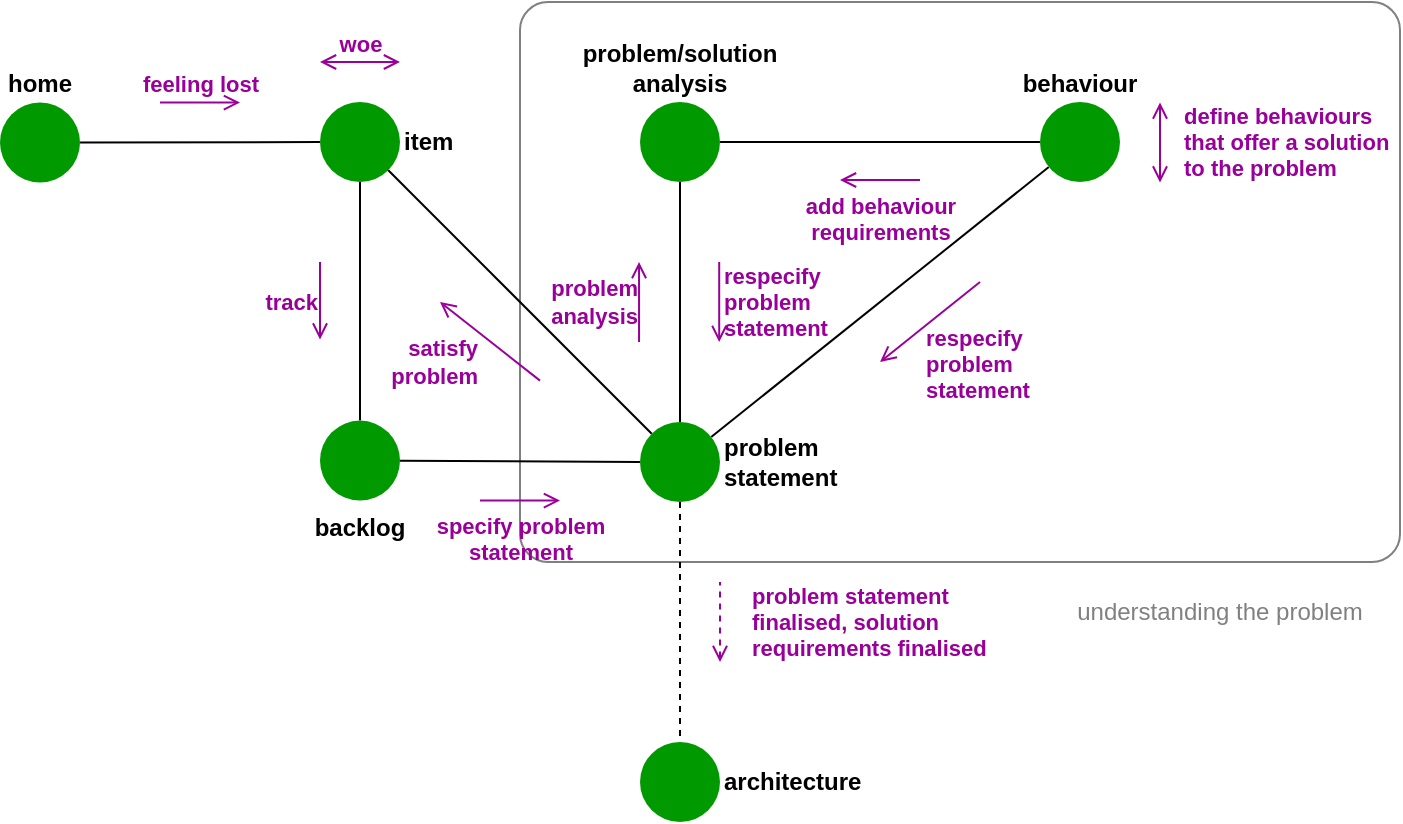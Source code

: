 <mxfile>
    <diagram id="lGy_aRZlCkoorKvYk23n" name="problem-analysis-flow">
        <mxGraphModel dx="3707" dy="5242" grid="1" gridSize="10" guides="1" tooltips="1" connect="1" arrows="1" fold="1" page="1" pageScale="1" pageWidth="3300" pageHeight="4681" math="0" shadow="0">
            <root>
                <mxCell id="0"/>
                <mxCell id="1" parent="0"/>
                <mxCell id="20" value="" style="rounded=1;whiteSpace=wrap;html=1;fontColor=#FFFF00;fillColor=default;strokeColor=#808080;arcSize=5;" parent="1" vertex="1">
                    <mxGeometry x="220" y="-90" width="440" height="280" as="geometry"/>
                </mxCell>
                <mxCell id="8" style="edgeStyle=none;html=1;endArrow=none;endFill=0;fontStyle=1" parent="1" source="2" target="4" edge="1">
                    <mxGeometry relative="1" as="geometry"/>
                </mxCell>
                <mxCell id="2" value="&lt;b&gt;home&lt;/b&gt;" style="ellipse;whiteSpace=wrap;html=1;aspect=fixed;strokeColor=none;fillColor=#009900;verticalAlign=bottom;labelPosition=center;verticalLabelPosition=top;align=center;" parent="1" vertex="1">
                    <mxGeometry x="-40" y="-39.72" width="40" height="40" as="geometry"/>
                </mxCell>
                <mxCell id="9" style="edgeStyle=none;html=1;endArrow=none;endFill=0;fontStyle=1" parent="1" source="4" target="29" edge="1">
                    <mxGeometry relative="1" as="geometry"/>
                </mxCell>
                <mxCell id="4" value="&lt;b&gt;item&lt;/b&gt;" style="ellipse;whiteSpace=wrap;html=1;aspect=fixed;strokeColor=none;fillColor=#009900;verticalAlign=middle;labelPosition=right;verticalLabelPosition=middle;align=left;" parent="1" vertex="1">
                    <mxGeometry x="120" y="-40" width="40" height="40" as="geometry"/>
                </mxCell>
                <mxCell id="10" style="edgeStyle=none;html=1;endArrow=none;endFill=0;fontStyle=1" parent="1" source="5" target="6" edge="1">
                    <mxGeometry relative="1" as="geometry"/>
                </mxCell>
                <mxCell id="15" style="edgeStyle=none;html=1;endArrow=none;endFill=0;dashed=1;fontStyle=1" parent="1" source="5" target="13" edge="1">
                    <mxGeometry relative="1" as="geometry"/>
                </mxCell>
                <mxCell id="34" style="edgeStyle=none;html=1;startArrow=none;startFill=0;endArrow=none;endFill=0;" parent="1" source="5" target="4" edge="1">
                    <mxGeometry relative="1" as="geometry"/>
                </mxCell>
                <mxCell id="5" value="&lt;b&gt;problem&lt;br&gt;statement&lt;br&gt;&lt;/b&gt;" style="ellipse;whiteSpace=wrap;html=1;aspect=fixed;strokeColor=none;fillColor=#009900;verticalAlign=middle;labelPosition=right;verticalLabelPosition=middle;align=left;" parent="1" vertex="1">
                    <mxGeometry x="280" y="120" width="40" height="40" as="geometry"/>
                </mxCell>
                <mxCell id="11" style="edgeStyle=none;html=1;endArrow=none;endFill=0;fontStyle=1" parent="1" source="6" target="7" edge="1">
                    <mxGeometry relative="1" as="geometry"/>
                </mxCell>
                <mxCell id="6" value="&lt;b&gt;problem/solution&lt;br&gt;analysis&lt;br&gt;&lt;/b&gt;" style="ellipse;whiteSpace=wrap;html=1;aspect=fixed;strokeColor=none;fillColor=#009900;verticalAlign=bottom;labelPosition=center;verticalLabelPosition=top;align=center;" parent="1" vertex="1">
                    <mxGeometry x="280" y="-40" width="40" height="40" as="geometry"/>
                </mxCell>
                <mxCell id="12" style="edgeStyle=none;html=1;endArrow=none;endFill=0;fontStyle=1" parent="1" source="7" target="5" edge="1">
                    <mxGeometry relative="1" as="geometry"/>
                </mxCell>
                <mxCell id="7" value="&lt;b&gt;behaviour&lt;br&gt;&lt;/b&gt;" style="ellipse;whiteSpace=wrap;html=1;aspect=fixed;strokeColor=none;fillColor=#009900;verticalAlign=bottom;labelPosition=center;verticalLabelPosition=top;align=center;" parent="1" vertex="1">
                    <mxGeometry x="480" y="-40" width="40" height="40" as="geometry"/>
                </mxCell>
                <mxCell id="13" value="&lt;b&gt;architecture&lt;br&gt;&lt;/b&gt;" style="ellipse;whiteSpace=wrap;html=1;aspect=fixed;strokeColor=none;fillColor=#009900;verticalAlign=middle;labelPosition=right;verticalLabelPosition=middle;align=left;" parent="1" vertex="1">
                    <mxGeometry x="280" y="280" width="40" height="40" as="geometry"/>
                </mxCell>
                <mxCell id="17" value="feeling lost" style="endArrow=open;html=1;endFill=0;verticalAlign=bottom;labelBackgroundColor=none;fontColor=#990099;strokeColor=#990099;fontStyle=1" parent="1" edge="1">
                    <mxGeometry width="50" height="50" relative="1" as="geometry">
                        <mxPoint x="40" y="-39.72" as="sourcePoint"/>
                        <mxPoint x="80" y="-39.72" as="targetPoint"/>
                    </mxGeometry>
                </mxCell>
                <mxCell id="18" value="woe" style="endArrow=open;html=1;endFill=0;verticalAlign=bottom;labelBackgroundColor=none;fontColor=#990099;strokeColor=#990099;startArrow=open;startFill=0;fontStyle=1;labelPosition=center;verticalLabelPosition=top;align=center;" parent="1" edge="1">
                    <mxGeometry width="50" height="50" relative="1" as="geometry">
                        <mxPoint x="120" y="-60" as="sourcePoint"/>
                        <mxPoint x="160" y="-60" as="targetPoint"/>
                    </mxGeometry>
                </mxCell>
                <mxCell id="19" value="track" style="endArrow=open;html=1;endFill=0;verticalAlign=middle;labelBackgroundColor=none;fontColor=#990099;strokeColor=#990099;fontStyle=1;labelPosition=left;verticalLabelPosition=middle;align=right;" parent="1" edge="1">
                    <mxGeometry width="50" height="50" relative="1" as="geometry">
                        <mxPoint x="120" y="40" as="sourcePoint"/>
                        <mxPoint x="120" y="78.74" as="targetPoint"/>
                    </mxGeometry>
                </mxCell>
                <mxCell id="22" value="understanding the problem" style="text;html=1;strokeColor=none;fillColor=none;align=center;verticalAlign=middle;whiteSpace=wrap;rounded=0;dashed=1;fontColor=#808080;rotation=0;" parent="1" vertex="1">
                    <mxGeometry x="490" y="200" width="160" height="30" as="geometry"/>
                </mxCell>
                <mxCell id="23" value="specify&amp;nbsp;problem&lt;br&gt;statement" style="endArrow=open;html=1;endFill=0;verticalAlign=top;labelBackgroundColor=none;fontColor=#990099;strokeColor=#990099;startArrow=none;startFill=0;labelPosition=center;verticalLabelPosition=bottom;align=center;fontStyle=1" parent="1" edge="1">
                    <mxGeometry width="50" height="50" relative="1" as="geometry">
                        <mxPoint x="200" y="159.31" as="sourcePoint"/>
                        <mxPoint x="240" y="159.31" as="targetPoint"/>
                    </mxGeometry>
                </mxCell>
                <mxCell id="24" value="problem&lt;br&gt;analysis" style="endArrow=open;html=1;endFill=0;verticalAlign=middle;labelBackgroundColor=none;fontColor=#990099;strokeColor=#990099;labelPosition=left;verticalLabelPosition=middle;align=right;fontStyle=1" parent="1" edge="1">
                    <mxGeometry width="50" height="50" relative="1" as="geometry">
                        <mxPoint x="279.52" y="80" as="sourcePoint"/>
                        <mxPoint x="279.52" y="40" as="targetPoint"/>
                    </mxGeometry>
                </mxCell>
                <mxCell id="25" value="define behaviours&lt;br&gt;that offer a solution&lt;br&gt;to the problem" style="endArrow=open;html=1;endFill=0;verticalAlign=middle;labelBackgroundColor=none;fontColor=#990099;strokeColor=#990099;fontStyle=1;labelPosition=right;verticalLabelPosition=middle;align=left;startArrow=open;startFill=0;" parent="1" edge="1">
                    <mxGeometry y="10" width="50" height="50" relative="1" as="geometry">
                        <mxPoint x="540" y="-39.72" as="sourcePoint"/>
                        <mxPoint x="540" y="0.28" as="targetPoint"/>
                        <mxPoint as="offset"/>
                    </mxGeometry>
                </mxCell>
                <mxCell id="26" value="respecify&lt;br&gt;problem&amp;nbsp;&lt;br&gt;statement" style="endArrow=none;html=1;endFill=0;verticalAlign=middle;labelBackgroundColor=none;fontColor=#990099;strokeColor=#990099;labelPosition=right;verticalLabelPosition=middle;align=left;startArrow=open;startFill=0;fontStyle=1" parent="1" edge="1">
                    <mxGeometry width="50" height="50" relative="1" as="geometry">
                        <mxPoint x="319.6" y="80" as="sourcePoint"/>
                        <mxPoint x="319.6" y="40" as="targetPoint"/>
                    </mxGeometry>
                </mxCell>
                <mxCell id="27" value="respecify&lt;br&gt;problem&amp;nbsp;&lt;br&gt;statement" style="endArrow=none;html=1;endFill=0;verticalAlign=middle;labelBackgroundColor=none;fontColor=#990099;strokeColor=#990099;labelPosition=right;verticalLabelPosition=middle;align=left;startArrow=open;startFill=0;fontStyle=1" parent="1" edge="1">
                    <mxGeometry x="-0.5" y="-14" width="50" height="50" relative="1" as="geometry">
                        <mxPoint x="400" y="90" as="sourcePoint"/>
                        <mxPoint x="450" y="50" as="targetPoint"/>
                        <mxPoint as="offset"/>
                    </mxGeometry>
                </mxCell>
                <mxCell id="28" value="problem statement&lt;br&gt;finalised, solution&lt;br&gt;requirements finalised" style="endArrow=none;html=1;endFill=0;verticalAlign=middle;labelBackgroundColor=none;fontColor=#990099;strokeColor=#990099;labelPosition=right;verticalLabelPosition=middle;align=left;startArrow=open;startFill=0;dashed=1;fontStyle=1" parent="1" edge="1">
                    <mxGeometry y="-14" width="50" height="50" relative="1" as="geometry">
                        <mxPoint x="320" y="240" as="sourcePoint"/>
                        <mxPoint x="320" y="200" as="targetPoint"/>
                        <mxPoint as="offset"/>
                    </mxGeometry>
                </mxCell>
                <mxCell id="30" style="edgeStyle=none;html=1;endArrow=none;endFill=0;" parent="1" source="29" target="5" edge="1">
                    <mxGeometry relative="1" as="geometry"/>
                </mxCell>
                <mxCell id="29" value="&lt;b&gt;backlog&lt;/b&gt;" style="ellipse;whiteSpace=wrap;html=1;aspect=fixed;strokeColor=none;fillColor=#009900;verticalAlign=top;labelPosition=center;verticalLabelPosition=bottom;align=center;" parent="1" vertex="1">
                    <mxGeometry x="120" y="119.31" width="40" height="40" as="geometry"/>
                </mxCell>
                <mxCell id="33" value="add behaviour&lt;br&gt;requirements" style="endArrow=none;html=1;endFill=0;verticalAlign=top;labelBackgroundColor=none;fontColor=#990099;strokeColor=#990099;startArrow=open;startFill=0;labelPosition=center;verticalLabelPosition=bottom;align=center;fontStyle=1" parent="1" edge="1">
                    <mxGeometry width="50" height="50" relative="1" as="geometry">
                        <mxPoint x="380" y="-1" as="sourcePoint"/>
                        <mxPoint x="420" y="-1" as="targetPoint"/>
                    </mxGeometry>
                </mxCell>
                <mxCell id="35" value="satisfy&lt;br&gt;problem" style="endArrow=none;html=1;endFill=0;verticalAlign=middle;labelBackgroundColor=none;fontColor=#990099;strokeColor=#990099;labelPosition=left;verticalLabelPosition=middle;align=right;startArrow=open;startFill=0;fontStyle=1" parent="1" edge="1">
                    <mxGeometry x="0.077" y="-11" width="50" height="50" relative="1" as="geometry">
                        <mxPoint x="180" y="60" as="sourcePoint"/>
                        <mxPoint x="230" y="99.31" as="targetPoint"/>
                        <mxPoint as="offset"/>
                    </mxGeometry>
                </mxCell>
            </root>
        </mxGraphModel>
    </diagram>
</mxfile>